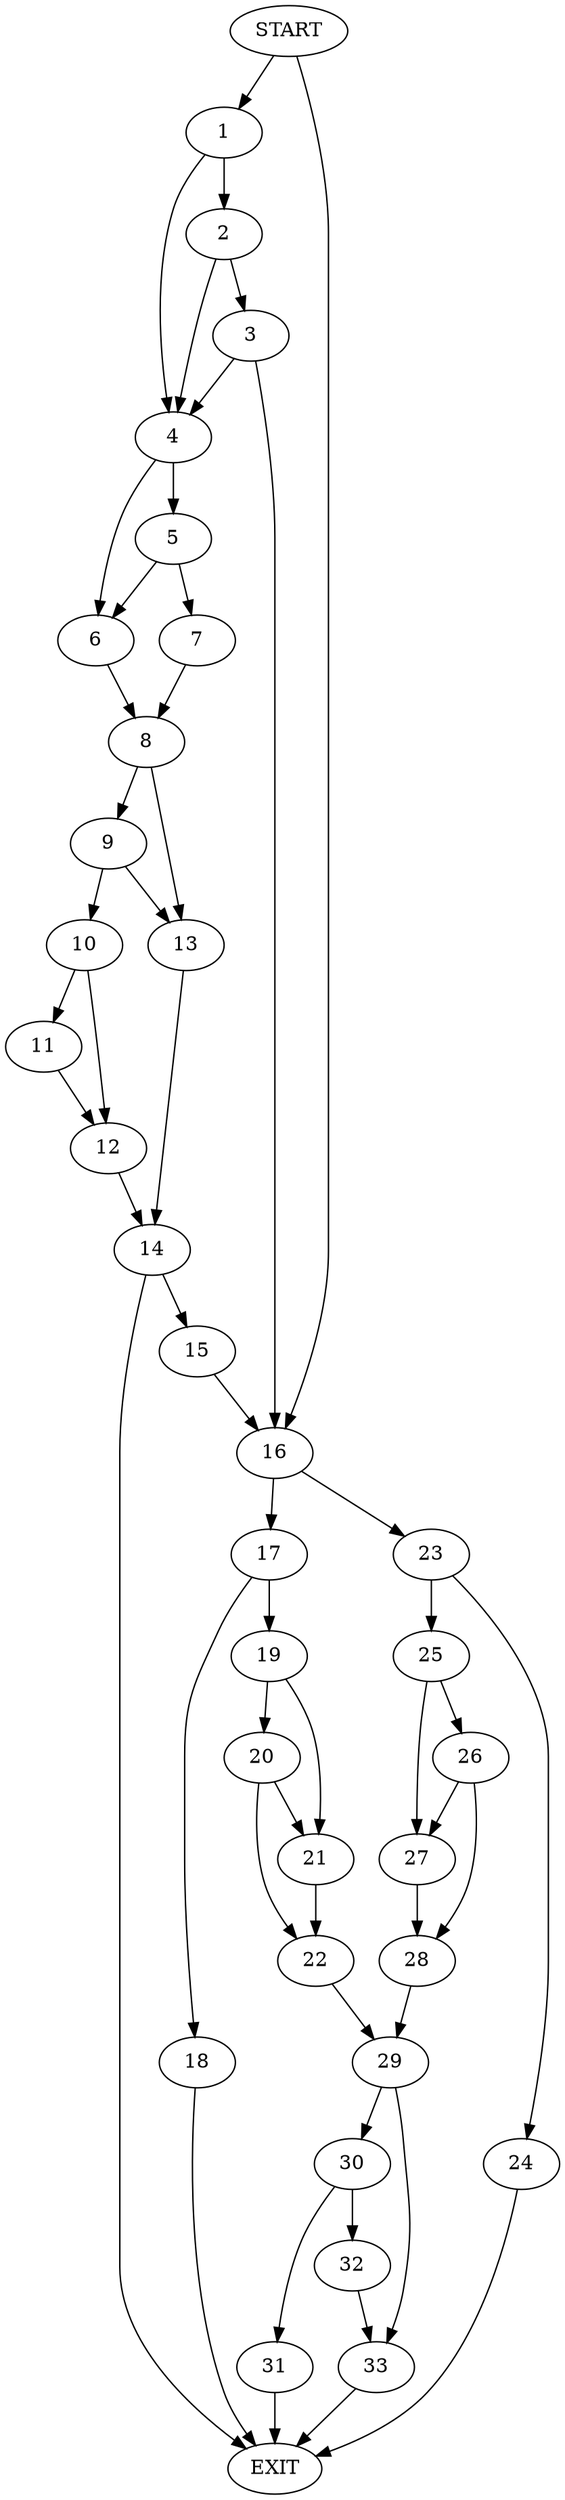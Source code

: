 digraph { 
0 [label="START"];
1;
2;
3;
4;
5;
6;
7;
8;
9;
10;
11;
12;
13;
14;
15;
16;
17;
18;
19;
20;
21;
22;
23;
24;
25;
26;
27;
28;
29;
30;
31;
32;
33;
34[label="EXIT"];
0 -> 16;
0 -> 1;
1 -> 4;
1 -> 2;
2 -> 4;
2 -> 3;
3 -> 4;
3 -> 16;
4 -> 6;
4 -> 5;
5 -> 6;
5 -> 7;
6 -> 8;
7 -> 8;
8 -> 9;
8 -> 13;
9 -> 10;
9 -> 13;
10 -> 12;
10 -> 11;
11 -> 12;
12 -> 14;
13 -> 14;
14 -> 34;
14 -> 15;
15 -> 16;
16 -> 17;
16 -> 23;
17 -> 18;
17 -> 19;
18 -> 34;
19 -> 21;
19 -> 20;
20 -> 21;
20 -> 22;
21 -> 22;
22 -> 29;
23 -> 24;
23 -> 25;
24 -> 34;
25 -> 27;
25 -> 26;
26 -> 27;
26 -> 28;
27 -> 28;
28 -> 29;
29 -> 33;
29 -> 30;
30 -> 31;
30 -> 32;
31 -> 34;
32 -> 33;
33 -> 34;
}